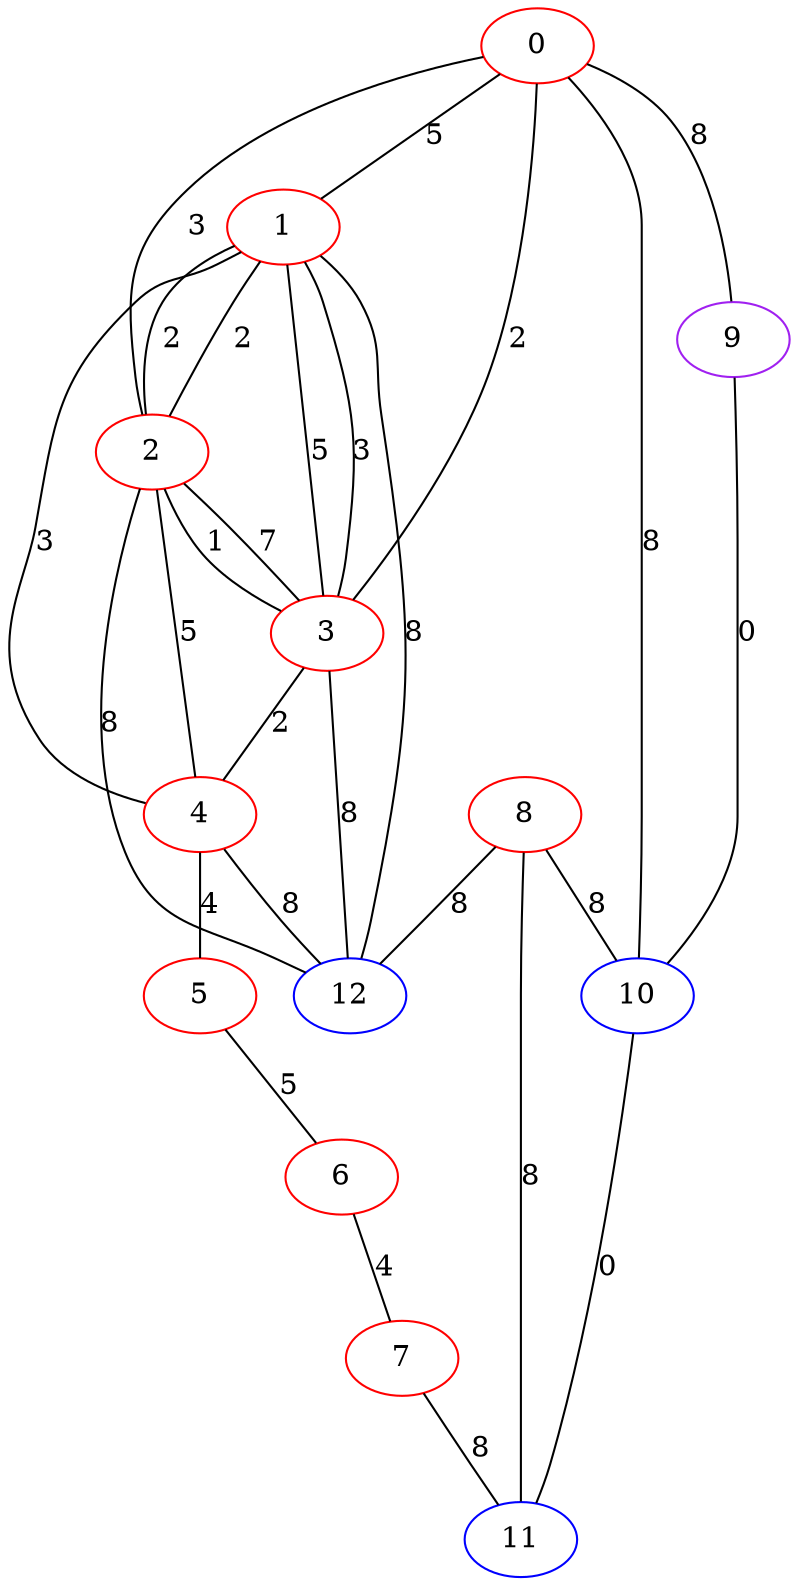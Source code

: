 graph "" {
0 [color=red, weight=1];
1 [color=red, weight=1];
2 [color=red, weight=1];
3 [color=red, weight=1];
4 [color=red, weight=1];
5 [color=red, weight=1];
6 [color=red, weight=1];
7 [color=red, weight=1];
8 [color=red, weight=1];
9 [color=purple, weight=4];
10 [color=blue, weight=3];
11 [color=blue, weight=3];
12 [color=blue, weight=3];
0 -- 1  [key=0, label=5];
0 -- 2  [key=0, label=3];
0 -- 3  [key=0, label=2];
0 -- 10  [key=0, label=8];
0 -- 9  [key=0, label=8];
1 -- 12  [key=0, label=8];
1 -- 2  [key=0, label=2];
1 -- 2  [key=1, label=2];
1 -- 3  [key=0, label=5];
1 -- 3  [key=1, label=3];
1 -- 4  [key=0, label=3];
2 -- 3  [key=0, label=7];
2 -- 3  [key=1, label=1];
2 -- 4  [key=0, label=5];
2 -- 12  [key=0, label=8];
3 -- 4  [key=0, label=2];
3 -- 12  [key=0, label=8];
4 -- 12  [key=0, label=8];
4 -- 5  [key=0, label=4];
5 -- 6  [key=0, label=5];
6 -- 7  [key=0, label=4];
7 -- 11  [key=0, label=8];
8 -- 10  [key=0, label=8];
8 -- 11  [key=0, label=8];
8 -- 12  [key=0, label=8];
9 -- 10  [key=0, label=0];
10 -- 11  [key=0, label=0];
}
